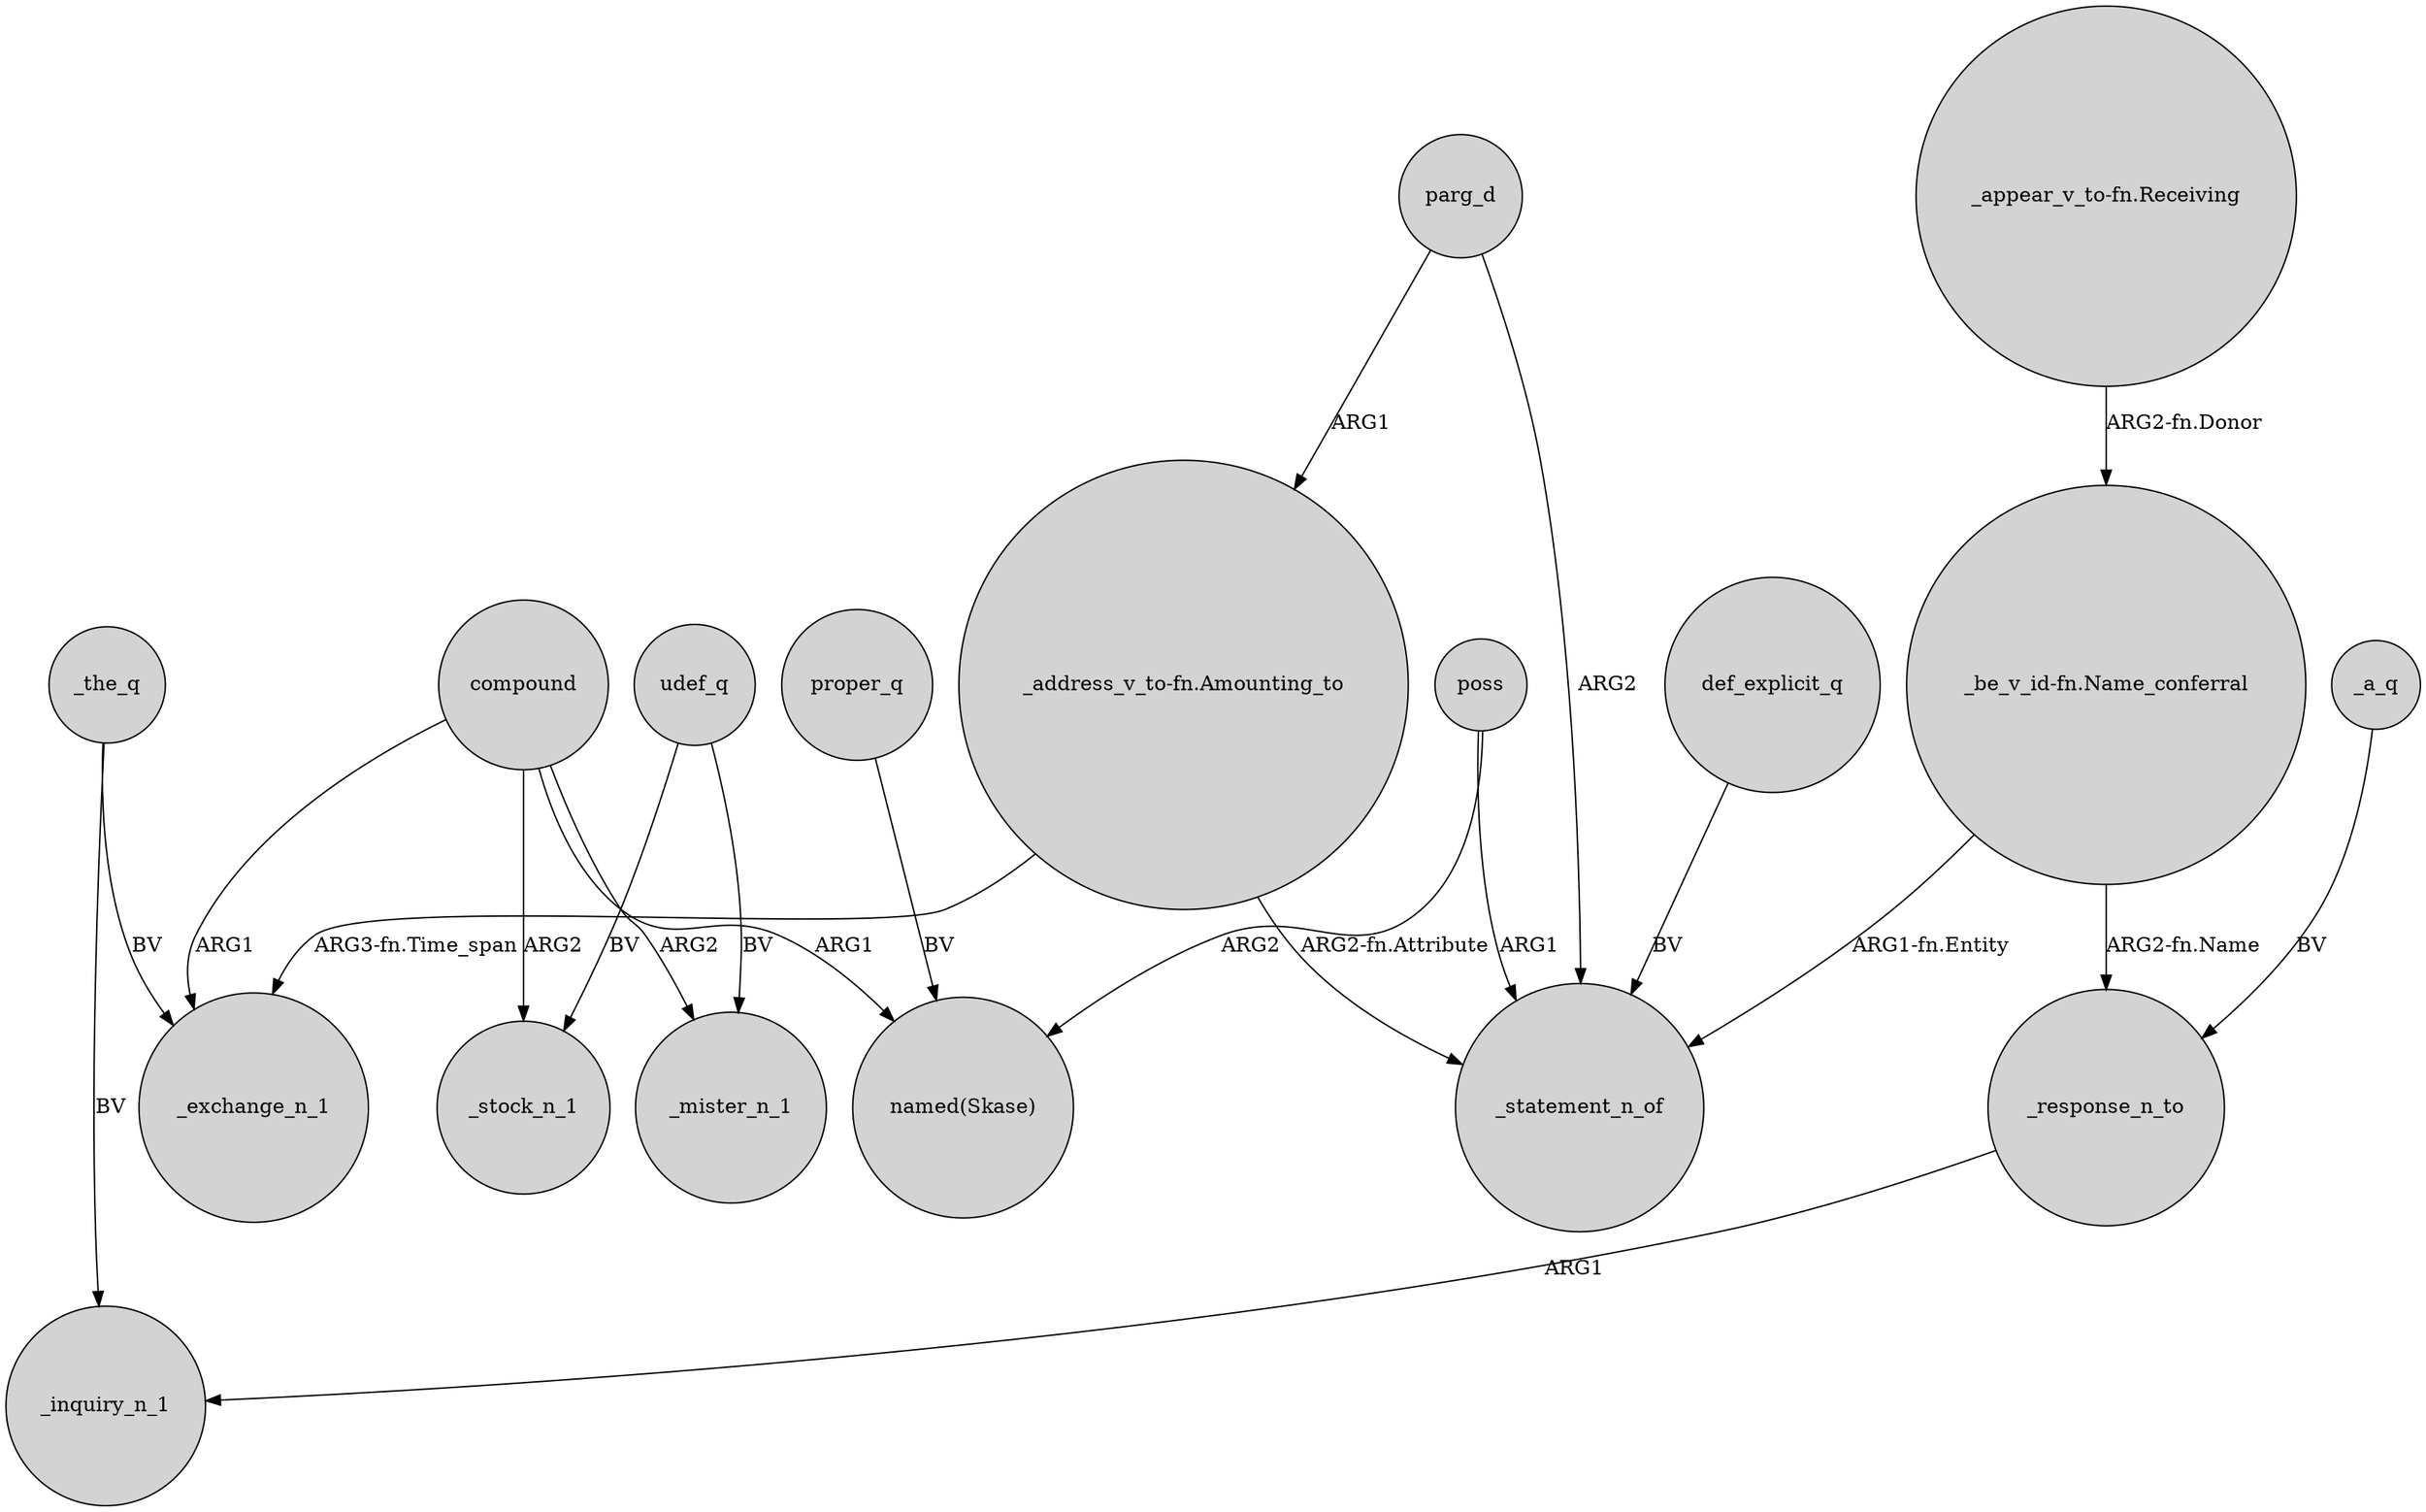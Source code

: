 digraph {
	node [shape=circle style=filled]
	_a_q -> _response_n_to [label=BV]
	compound -> _mister_n_1 [label=ARG2]
	_the_q -> _inquiry_n_1 [label=BV]
	proper_q -> "named(Skase)" [label=BV]
	udef_q -> _mister_n_1 [label=BV]
	"_address_v_to-fn.Amounting_to" -> _statement_n_of [label="ARG2-fn.Attribute"]
	compound -> _exchange_n_1 [label=ARG1]
	udef_q -> _stock_n_1 [label=BV]
	poss -> "named(Skase)" [label=ARG2]
	"_be_v_id-fn.Name_conferral" -> _response_n_to [label="ARG2-fn.Name"]
	"_be_v_id-fn.Name_conferral" -> _statement_n_of [label="ARG1-fn.Entity"]
	parg_d -> "_address_v_to-fn.Amounting_to" [label=ARG1]
	compound -> _stock_n_1 [label=ARG2]
	poss -> _statement_n_of [label=ARG1]
	compound -> "named(Skase)" [label=ARG1]
	parg_d -> _statement_n_of [label=ARG2]
	"_appear_v_to-fn.Receiving" -> "_be_v_id-fn.Name_conferral" [label="ARG2-fn.Donor"]
	def_explicit_q -> _statement_n_of [label=BV]
	_the_q -> _exchange_n_1 [label=BV]
	_response_n_to -> _inquiry_n_1 [label=ARG1]
	"_address_v_to-fn.Amounting_to" -> _exchange_n_1 [label="ARG3-fn.Time_span"]
}
